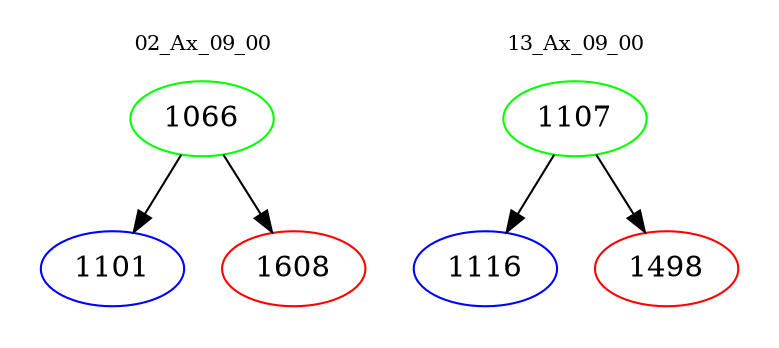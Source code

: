 digraph{
subgraph cluster_0 {
color = white
label = "02_Ax_09_00";
fontsize=10;
T0_1066 [label="1066", color="green"]
T0_1066 -> T0_1101 [color="black"]
T0_1101 [label="1101", color="blue"]
T0_1066 -> T0_1608 [color="black"]
T0_1608 [label="1608", color="red"]
}
subgraph cluster_1 {
color = white
label = "13_Ax_09_00";
fontsize=10;
T1_1107 [label="1107", color="green"]
T1_1107 -> T1_1116 [color="black"]
T1_1116 [label="1116", color="blue"]
T1_1107 -> T1_1498 [color="black"]
T1_1498 [label="1498", color="red"]
}
}
